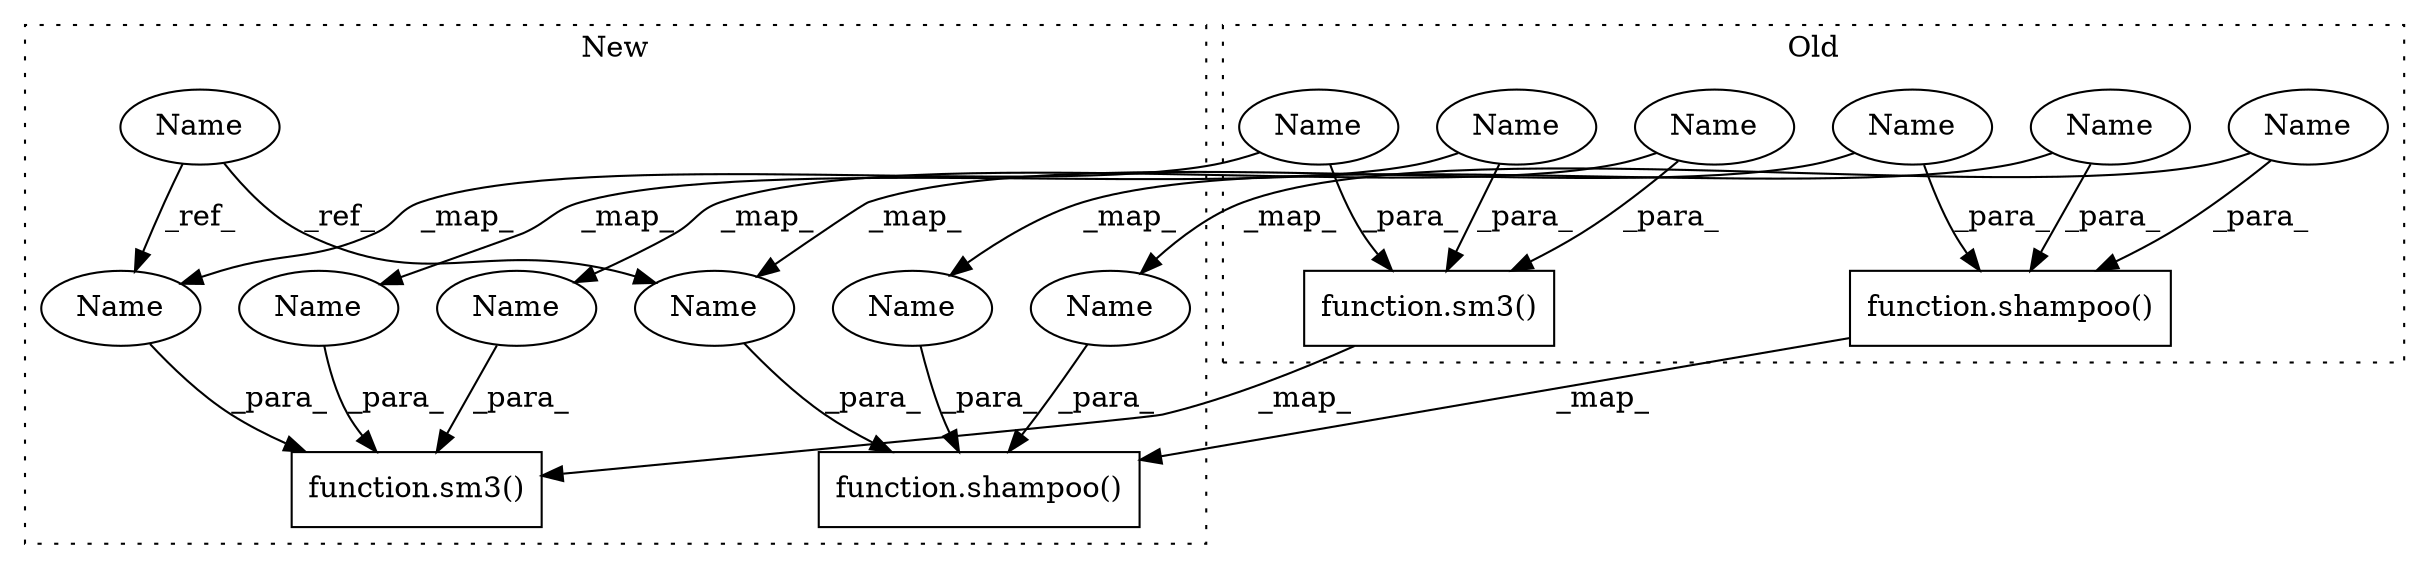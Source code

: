 digraph G {
subgraph cluster0 {
1 [label="function.sm3()" a="75" s="5682,5713" l="4,1" shape="box"];
4 [label="function.shampoo()" a="75" s="5637,5678" l="8,1" shape="box"];
8 [label="Name" a="87" s="5686" l="9" shape="ellipse"];
9 [label="Name" a="87" s="5645" l="9" shape="ellipse"];
10 [label="Name" a="87" s="5656" l="10" shape="ellipse"];
11 [label="Name" a="87" s="5697" l="10" shape="ellipse"];
12 [label="Name" a="87" s="5668" l="4" shape="ellipse"];
13 [label="Name" a="87" s="5709" l="4" shape="ellipse"];
label = "Old";
style="dotted";
}
subgraph cluster1 {
2 [label="function.sm3()" a="75" s="5855,5886" l="4,1" shape="box"];
3 [label="function.shampoo()" a="75" s="5889,5930" l="8,1" shape="box"];
5 [label="Name" a="87" s="5293" l="10" shape="ellipse"];
6 [label="Name" a="87" s="5870" l="10" shape="ellipse"];
7 [label="Name" a="87" s="5908" l="10" shape="ellipse"];
14 [label="Name" a="87" s="5920" l="4" shape="ellipse"];
15 [label="Name" a="87" s="5882" l="4" shape="ellipse"];
16 [label="Name" a="87" s="5897" l="9" shape="ellipse"];
17 [label="Name" a="87" s="5859" l="9" shape="ellipse"];
label = "New";
style="dotted";
}
1 -> 2 [label="_map_"];
4 -> 3 [label="_map_"];
5 -> 6 [label="_ref_"];
5 -> 7 [label="_ref_"];
6 -> 2 [label="_para_"];
7 -> 3 [label="_para_"];
8 -> 17 [label="_map_"];
8 -> 1 [label="_para_"];
9 -> 16 [label="_map_"];
9 -> 4 [label="_para_"];
10 -> 7 [label="_map_"];
10 -> 4 [label="_para_"];
11 -> 1 [label="_para_"];
11 -> 6 [label="_map_"];
12 -> 14 [label="_map_"];
12 -> 4 [label="_para_"];
13 -> 15 [label="_map_"];
13 -> 1 [label="_para_"];
14 -> 3 [label="_para_"];
15 -> 2 [label="_para_"];
16 -> 3 [label="_para_"];
17 -> 2 [label="_para_"];
}